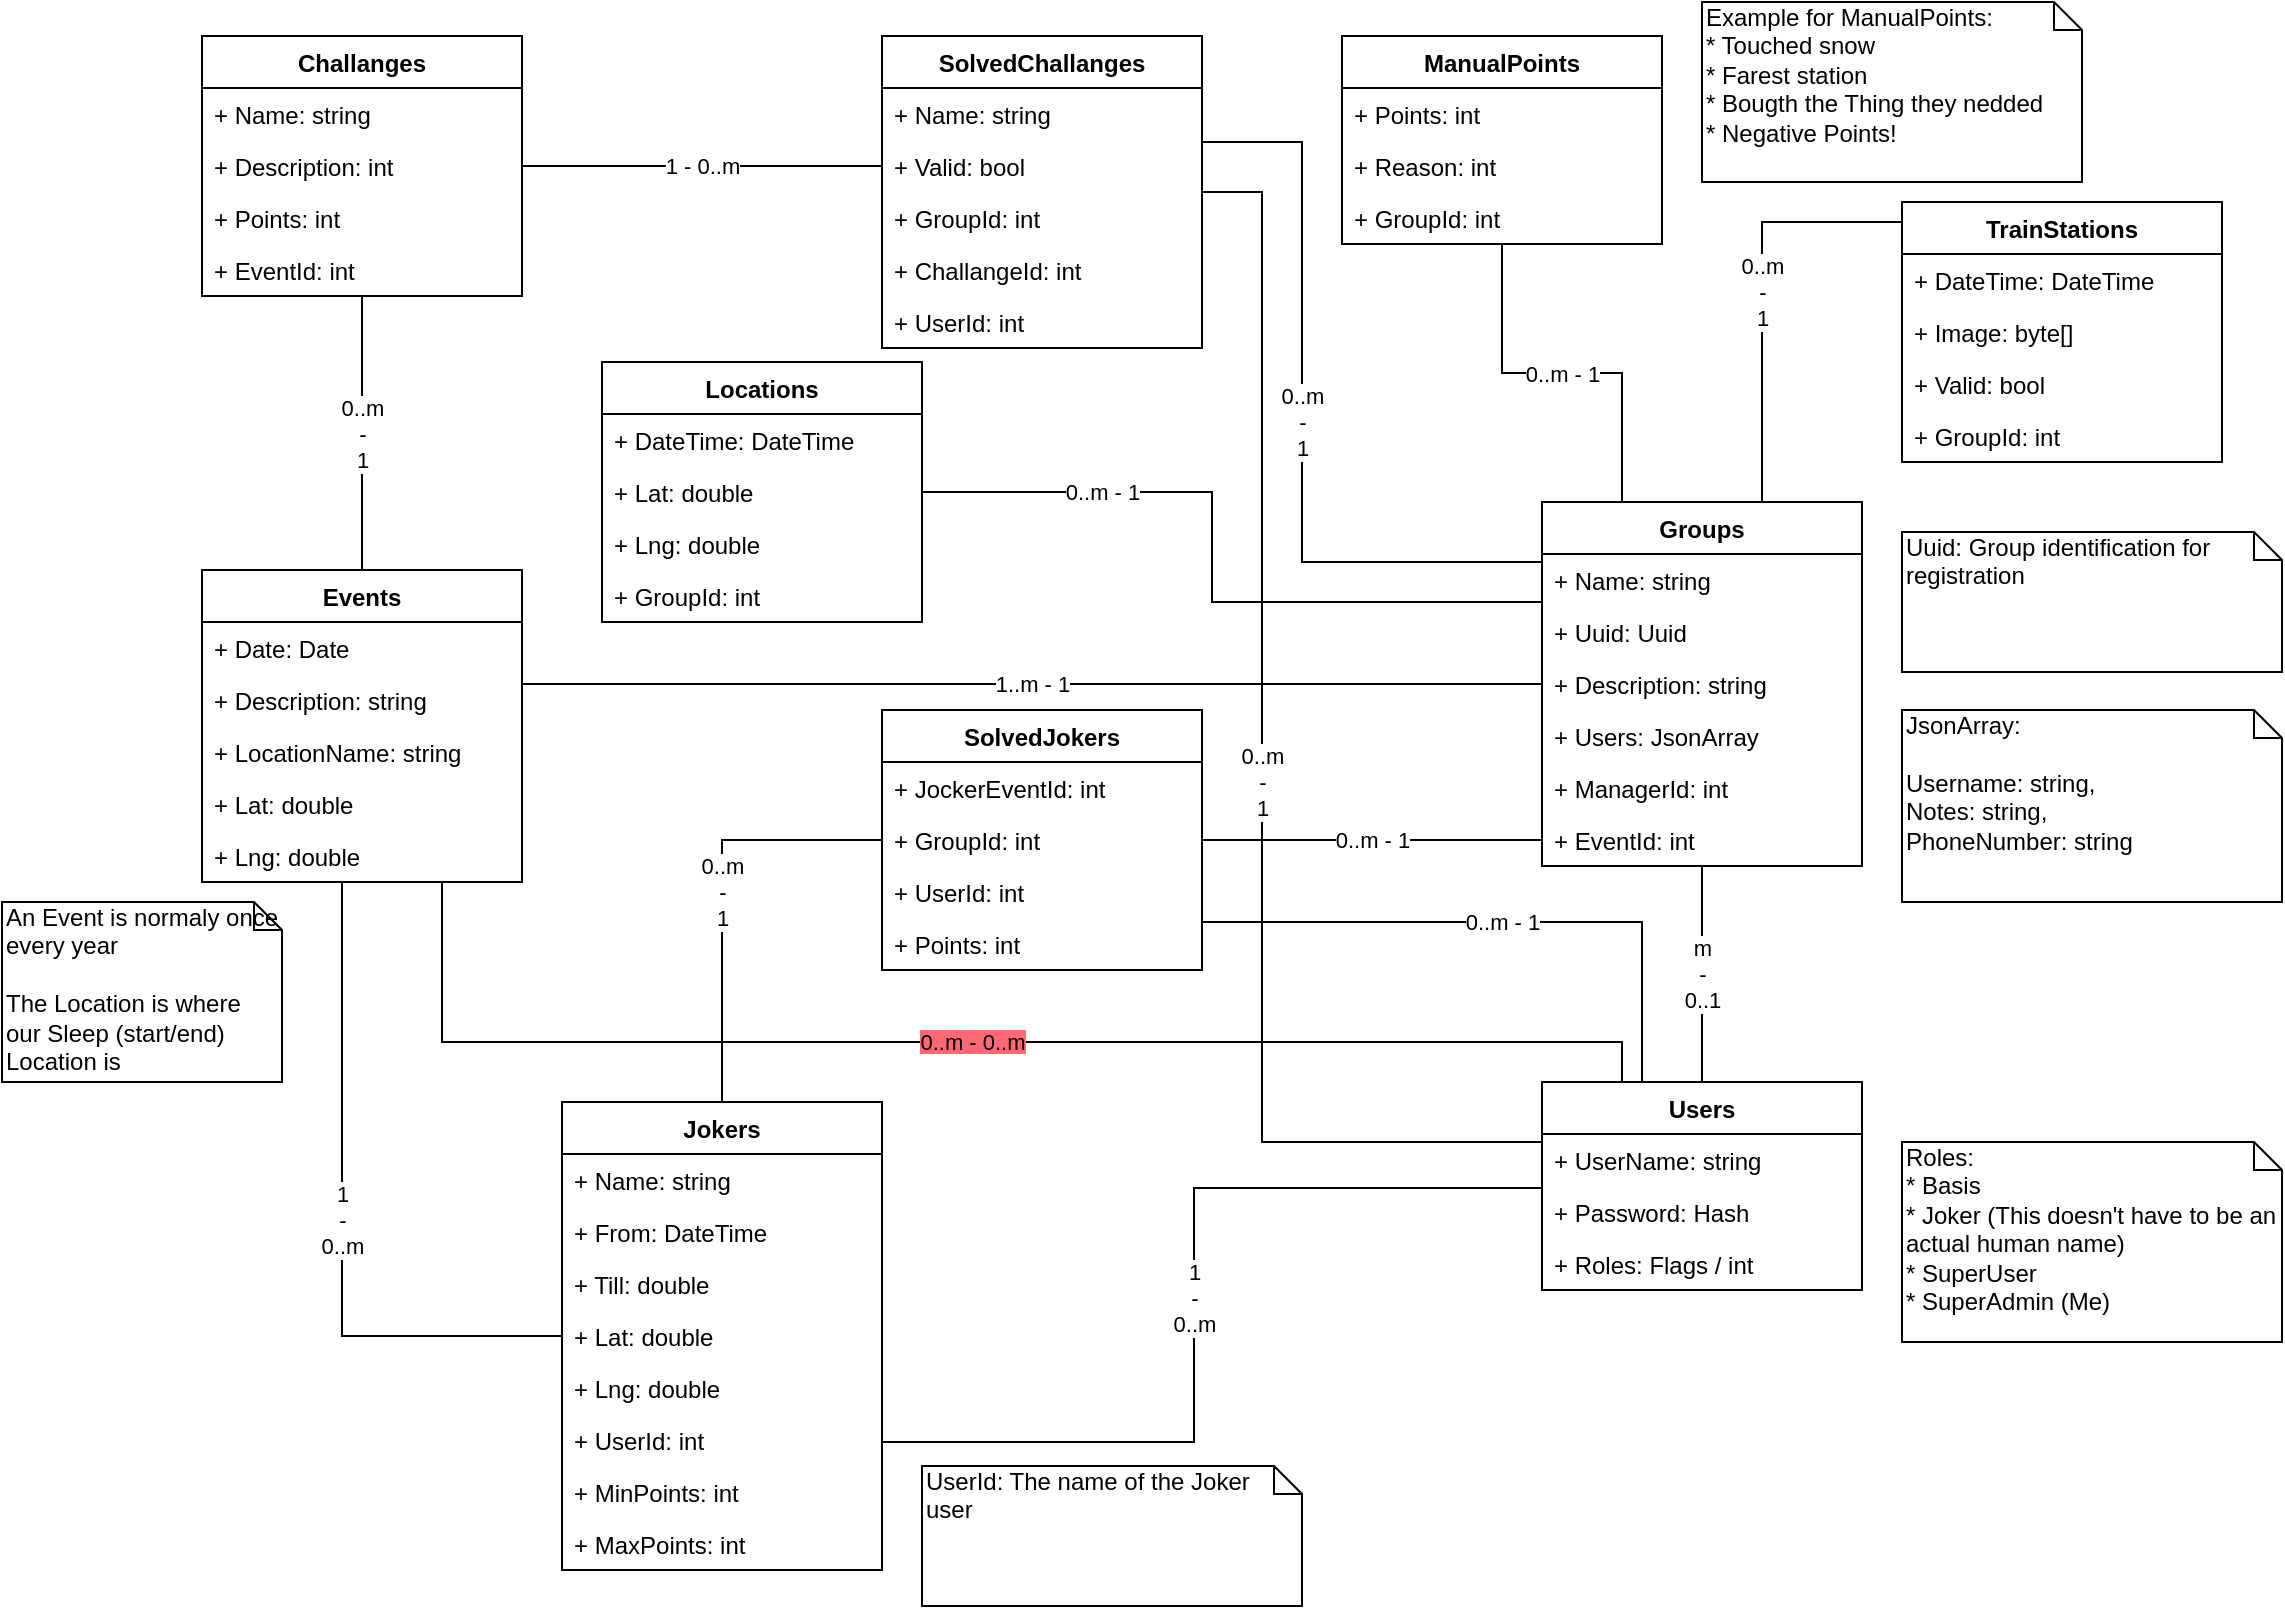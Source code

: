 <mxfile version="12.4.2" type="device" pages="1"><diagram name="Page-1" id="c4acf3e9-155e-7222-9cf6-157b1a14988f"><mxGraphModel dx="1052" dy="772" grid="1" gridSize="10" guides="1" tooltips="1" connect="1" arrows="1" fold="1" page="1" pageScale="1" pageWidth="1169" pageHeight="827" background="#ffffff" math="0" shadow="0"><root><mxCell id="0"/><mxCell id="1" parent="0"/><mxCell id="VYsZny8pst7ANTzz7S8R-2" value="Locations" style="swimlane;fontStyle=1;align=center;verticalAlign=top;childLayout=stackLayout;horizontal=1;startSize=26;horizontalStack=0;resizeParent=1;resizeParentMax=0;resizeLast=0;collapsible=1;marginBottom=0;" parent="1" vertex="1"><mxGeometry x="310" y="190" width="160" height="130" as="geometry"/></mxCell><mxCell id="VYsZny8pst7ANTzz7S8R-3" value="+ DateTime: DateTime" style="text;strokeColor=none;fillColor=none;align=left;verticalAlign=top;spacingLeft=4;spacingRight=4;overflow=hidden;rotatable=0;points=[[0,0.5],[1,0.5]];portConstraint=eastwest;" parent="VYsZny8pst7ANTzz7S8R-2" vertex="1"><mxGeometry y="26" width="160" height="26" as="geometry"/></mxCell><mxCell id="VYsZny8pst7ANTzz7S8R-15" value="+ Lat: double" style="text;strokeColor=none;fillColor=none;align=left;verticalAlign=top;spacingLeft=4;spacingRight=4;overflow=hidden;rotatable=0;points=[[0,0.5],[1,0.5]];portConstraint=eastwest;" parent="VYsZny8pst7ANTzz7S8R-2" vertex="1"><mxGeometry y="52" width="160" height="26" as="geometry"/></mxCell><mxCell id="VYsZny8pst7ANTzz7S8R-17" value="+ Lng: double" style="text;strokeColor=none;fillColor=none;align=left;verticalAlign=top;spacingLeft=4;spacingRight=4;overflow=hidden;rotatable=0;points=[[0,0.5],[1,0.5]];portConstraint=eastwest;" parent="VYsZny8pst7ANTzz7S8R-2" vertex="1"><mxGeometry y="78" width="160" height="26" as="geometry"/></mxCell><mxCell id="VYsZny8pst7ANTzz7S8R-16" value="+ GroupId: int" style="text;strokeColor=none;fillColor=none;align=left;verticalAlign=top;spacingLeft=4;spacingRight=4;overflow=hidden;rotatable=0;points=[[0,0.5],[1,0.5]];portConstraint=eastwest;" parent="VYsZny8pst7ANTzz7S8R-2" vertex="1"><mxGeometry y="104" width="160" height="26" as="geometry"/></mxCell><mxCell id="2yNlQ--Pamll1S871apO-7" value="0..m - 1" style="edgeStyle=orthogonalEdgeStyle;rounded=0;orthogonalLoop=1;jettySize=auto;html=1;exitX=0.25;exitY=0;exitDx=0;exitDy=0;endArrow=none;endFill=0;" edge="1" parent="1" source="VYsZny8pst7ANTzz7S8R-6" target="2yNlQ--Pamll1S871apO-2"><mxGeometry relative="1" as="geometry"/></mxCell><mxCell id="VYsZny8pst7ANTzz7S8R-6" value="Groups" style="swimlane;fontStyle=1;align=center;verticalAlign=top;childLayout=stackLayout;horizontal=1;startSize=26;horizontalStack=0;resizeParent=1;resizeParentMax=0;resizeLast=0;collapsible=1;marginBottom=0;" parent="1" vertex="1"><mxGeometry x="780" y="260" width="160" height="182" as="geometry"/></mxCell><mxCell id="VYsZny8pst7ANTzz7S8R-7" value="+ Name: string" style="text;strokeColor=none;fillColor=none;align=left;verticalAlign=top;spacingLeft=4;spacingRight=4;overflow=hidden;rotatable=0;points=[[0,0.5],[1,0.5]];portConstraint=eastwest;" parent="VYsZny8pst7ANTzz7S8R-6" vertex="1"><mxGeometry y="26" width="160" height="26" as="geometry"/></mxCell><mxCell id="VYsZny8pst7ANTzz7S8R-18" value="+ Uuid: Uuid" style="text;strokeColor=none;fillColor=none;align=left;verticalAlign=top;spacingLeft=4;spacingRight=4;overflow=hidden;rotatable=0;points=[[0,0.5],[1,0.5]];portConstraint=eastwest;" parent="VYsZny8pst7ANTzz7S8R-6" vertex="1"><mxGeometry y="52" width="160" height="26" as="geometry"/></mxCell><mxCell id="VYsZny8pst7ANTzz7S8R-20" value="+ Description: string" style="text;strokeColor=none;fillColor=none;align=left;verticalAlign=top;spacingLeft=4;spacingRight=4;overflow=hidden;rotatable=0;points=[[0,0.5],[1,0.5]];portConstraint=eastwest;" parent="VYsZny8pst7ANTzz7S8R-6" vertex="1"><mxGeometry y="78" width="160" height="26" as="geometry"/></mxCell><mxCell id="VYsZny8pst7ANTzz7S8R-46" value="+ Users: JsonArray" style="text;strokeColor=none;fillColor=none;align=left;verticalAlign=top;spacingLeft=4;spacingRight=4;overflow=hidden;rotatable=0;points=[[0,0.5],[1,0.5]];portConstraint=eastwest;" parent="VYsZny8pst7ANTzz7S8R-6" vertex="1"><mxGeometry y="104" width="160" height="26" as="geometry"/></mxCell><mxCell id="2yNlQ--Pamll1S871apO-45" value="+ ManagerId: int" style="text;strokeColor=none;fillColor=none;align=left;verticalAlign=top;spacingLeft=4;spacingRight=4;overflow=hidden;rotatable=0;points=[[0,0.5],[1,0.5]];portConstraint=eastwest;" vertex="1" parent="VYsZny8pst7ANTzz7S8R-6"><mxGeometry y="130" width="160" height="26" as="geometry"/></mxCell><mxCell id="VYsZny8pst7ANTzz7S8R-9" value="+ EventId: int" style="text;strokeColor=none;fillColor=none;align=left;verticalAlign=top;spacingLeft=4;spacingRight=4;overflow=hidden;rotatable=0;points=[[0,0.5],[1,0.5]];portConstraint=eastwest;" parent="VYsZny8pst7ANTzz7S8R-6" vertex="1"><mxGeometry y="156" width="160" height="26" as="geometry"/></mxCell><mxCell id="VYsZny8pst7ANTzz7S8R-19" value="Uuid: Group identification for registration" style="shape=note;whiteSpace=wrap;html=1;size=14;verticalAlign=top;align=left;spacingTop=-6;" parent="1" vertex="1"><mxGeometry x="960" y="275" width="190" height="70" as="geometry"/></mxCell><mxCell id="VYsZny8pst7ANTzz7S8R-21" value="JsonArray:&lt;br&gt;&lt;br&gt;Username: string,&lt;br&gt;Notes: string,&lt;br&gt;PhoneNumber: string" style="shape=note;whiteSpace=wrap;html=1;size=14;verticalAlign=top;align=left;spacingTop=-6;" parent="1" vertex="1"><mxGeometry x="960" y="364" width="190" height="96" as="geometry"/></mxCell><mxCell id="VYsZny8pst7ANTzz7S8R-22" value="0..m - 1" style="edgeStyle=orthogonalEdgeStyle;rounded=0;orthogonalLoop=1;jettySize=auto;html=1;endArrow=none;endFill=0;" parent="1" source="VYsZny8pst7ANTzz7S8R-15" target="VYsZny8pst7ANTzz7S8R-6" edge="1"><mxGeometry x="-0.507" relative="1" as="geometry"><Array as="points"><mxPoint x="615" y="255"/><mxPoint x="615" y="310"/></Array><mxPoint as="offset"/></mxGeometry></mxCell><mxCell id="VYsZny8pst7ANTzz7S8R-47" value="m&lt;br&gt;-&lt;br&gt;0..1" style="edgeStyle=orthogonalEdgeStyle;rounded=0;orthogonalLoop=1;jettySize=auto;html=1;endArrow=none;endFill=0;" parent="1" source="VYsZny8pst7ANTzz7S8R-31" target="VYsZny8pst7ANTzz7S8R-6" edge="1"><mxGeometry relative="1" as="geometry"/></mxCell><mxCell id="VYsZny8pst7ANTzz7S8R-59" value="1&lt;br&gt;-&lt;br&gt;0..m" style="edgeStyle=orthogonalEdgeStyle;rounded=0;orthogonalLoop=1;jettySize=auto;html=1;endArrow=none;endFill=0;" parent="1" source="VYsZny8pst7ANTzz7S8R-31" target="VYsZny8pst7ANTzz7S8R-41" edge="1"><mxGeometry relative="1" as="geometry"><Array as="points"><mxPoint x="606" y="603"/><mxPoint x="606" y="730"/></Array></mxGeometry></mxCell><mxCell id="2yNlQ--Pamll1S871apO-55" value="0..m&lt;br&gt;-&lt;br&gt;1" style="rounded=0;orthogonalLoop=1;jettySize=auto;html=1;endArrow=none;endFill=0;edgeStyle=elbowEdgeStyle;" edge="1" parent="1" source="VYsZny8pst7ANTzz7S8R-31" target="2yNlQ--Pamll1S871apO-32"><mxGeometry x="-0.008" relative="1" as="geometry"><Array as="points"><mxPoint x="640" y="580"/><mxPoint x="650" y="350"/><mxPoint x="660" y="570"/><mxPoint x="630" y="130"/><mxPoint x="660" y="490"/><mxPoint x="720" y="470"/></Array><mxPoint as="offset"/></mxGeometry></mxCell><mxCell id="2yNlQ--Pamll1S871apO-56" value="0..m - 1" style="edgeStyle=elbowEdgeStyle;rounded=0;orthogonalLoop=1;jettySize=auto;html=1;endArrow=none;endFill=0;" edge="1" parent="1" source="VYsZny8pst7ANTzz7S8R-31" target="VYsZny8pst7ANTzz7S8R-50"><mxGeometry relative="1" as="geometry"><Array as="points"><mxPoint x="830" y="470"/><mxPoint x="830" y="530"/></Array></mxGeometry></mxCell><mxCell id="VYsZny8pst7ANTzz7S8R-31" value="Users" style="swimlane;fontStyle=1;align=center;verticalAlign=top;childLayout=stackLayout;horizontal=1;startSize=26;horizontalStack=0;resizeParent=1;resizeParentMax=0;resizeLast=0;collapsible=1;marginBottom=0;" parent="1" vertex="1"><mxGeometry x="780" y="550" width="160" height="104" as="geometry"/></mxCell><mxCell id="VYsZny8pst7ANTzz7S8R-32" value="+ UserName: string" style="text;strokeColor=none;fillColor=none;align=left;verticalAlign=top;spacingLeft=4;spacingRight=4;overflow=hidden;rotatable=0;points=[[0,0.5],[1,0.5]];portConstraint=eastwest;" parent="VYsZny8pst7ANTzz7S8R-31" vertex="1"><mxGeometry y="26" width="160" height="26" as="geometry"/></mxCell><mxCell id="VYsZny8pst7ANTzz7S8R-57" value="+ Password: Hash" style="text;strokeColor=none;fillColor=none;align=left;verticalAlign=top;spacingLeft=4;spacingRight=4;overflow=hidden;rotatable=0;points=[[0,0.5],[1,0.5]];portConstraint=eastwest;" parent="VYsZny8pst7ANTzz7S8R-31" vertex="1"><mxGeometry y="52" width="160" height="26" as="geometry"/></mxCell><mxCell id="VYsZny8pst7ANTzz7S8R-35" value="+ Roles: Flags / int" style="text;strokeColor=none;fillColor=none;align=left;verticalAlign=top;spacingLeft=4;spacingRight=4;overflow=hidden;rotatable=0;points=[[0,0.5],[1,0.5]];portConstraint=eastwest;" parent="VYsZny8pst7ANTzz7S8R-31" vertex="1"><mxGeometry y="78" width="160" height="26" as="geometry"/></mxCell><mxCell id="VYsZny8pst7ANTzz7S8R-36" value="TrainStations" style="swimlane;fontStyle=1;align=center;verticalAlign=top;childLayout=stackLayout;horizontal=1;startSize=26;horizontalStack=0;resizeParent=1;resizeParentMax=0;resizeLast=0;collapsible=1;marginBottom=0;" parent="1" vertex="1"><mxGeometry x="960" y="110" width="160" height="130" as="geometry"/></mxCell><mxCell id="VYsZny8pst7ANTzz7S8R-37" value="+ DateTime: DateTime" style="text;strokeColor=none;fillColor=none;align=left;verticalAlign=top;spacingLeft=4;spacingRight=4;overflow=hidden;rotatable=0;points=[[0,0.5],[1,0.5]];portConstraint=eastwest;" parent="VYsZny8pst7ANTzz7S8R-36" vertex="1"><mxGeometry y="26" width="160" height="26" as="geometry"/></mxCell><mxCell id="VYsZny8pst7ANTzz7S8R-38" value="+ Image: byte[]" style="text;strokeColor=none;fillColor=none;align=left;verticalAlign=top;spacingLeft=4;spacingRight=4;overflow=hidden;rotatable=0;points=[[0,0.5],[1,0.5]];portConstraint=eastwest;" parent="VYsZny8pst7ANTzz7S8R-36" vertex="1"><mxGeometry y="52" width="160" height="26" as="geometry"/></mxCell><mxCell id="2yNlQ--Pamll1S871apO-9" value="+ Valid: bool" style="text;strokeColor=none;fillColor=none;align=left;verticalAlign=top;spacingLeft=4;spacingRight=4;overflow=hidden;rotatable=0;points=[[0,0.5],[1,0.5]];portConstraint=eastwest;" vertex="1" parent="VYsZny8pst7ANTzz7S8R-36"><mxGeometry y="78" width="160" height="26" as="geometry"/></mxCell><mxCell id="VYsZny8pst7ANTzz7S8R-39" value="+ GroupId: int" style="text;strokeColor=none;fillColor=none;align=left;verticalAlign=top;spacingLeft=4;spacingRight=4;overflow=hidden;rotatable=0;points=[[0,0.5],[1,0.5]];portConstraint=eastwest;" parent="VYsZny8pst7ANTzz7S8R-36" vertex="1"><mxGeometry y="104" width="160" height="26" as="geometry"/></mxCell><mxCell id="VYsZny8pst7ANTzz7S8R-56" value="0..m&lt;br&gt;-&lt;br&gt;1" style="edgeStyle=orthogonalEdgeStyle;rounded=0;orthogonalLoop=1;jettySize=auto;html=1;endArrow=none;endFill=0;" parent="1" source="VYsZny8pst7ANTzz7S8R-41" target="VYsZny8pst7ANTzz7S8R-50" edge="1"><mxGeometry relative="1" as="geometry"><Array as="points"><mxPoint x="370" y="429"/></Array></mxGeometry></mxCell><mxCell id="VYsZny8pst7ANTzz7S8R-41" value="Jokers" style="swimlane;fontStyle=1;align=center;verticalAlign=top;childLayout=stackLayout;horizontal=1;startSize=26;horizontalStack=0;resizeParent=1;resizeParentMax=0;resizeLast=0;collapsible=1;marginBottom=0;" parent="1" vertex="1"><mxGeometry x="290" y="560" width="160" height="234" as="geometry"/></mxCell><mxCell id="VYsZny8pst7ANTzz7S8R-61" value="+ Name: string" style="text;strokeColor=none;fillColor=none;align=left;verticalAlign=top;spacingLeft=4;spacingRight=4;overflow=hidden;rotatable=0;points=[[0,0.5],[1,0.5]];portConstraint=eastwest;" parent="VYsZny8pst7ANTzz7S8R-41" vertex="1"><mxGeometry y="26" width="160" height="26" as="geometry"/></mxCell><mxCell id="VYsZny8pst7ANTzz7S8R-42" value="+ From: DateTime" style="text;strokeColor=none;fillColor=none;align=left;verticalAlign=top;spacingLeft=4;spacingRight=4;overflow=hidden;rotatable=0;points=[[0,0.5],[1,0.5]];portConstraint=eastwest;" parent="VYsZny8pst7ANTzz7S8R-41" vertex="1"><mxGeometry y="52" width="160" height="26" as="geometry"/></mxCell><mxCell id="VYsZny8pst7ANTzz7S8R-43" value="+ Till: double" style="text;strokeColor=none;fillColor=none;align=left;verticalAlign=top;spacingLeft=4;spacingRight=4;overflow=hidden;rotatable=0;points=[[0,0.5],[1,0.5]];portConstraint=eastwest;" parent="VYsZny8pst7ANTzz7S8R-41" vertex="1"><mxGeometry y="78" width="160" height="26" as="geometry"/></mxCell><mxCell id="VYsZny8pst7ANTzz7S8R-44" value="+ Lat: double" style="text;strokeColor=none;fillColor=none;align=left;verticalAlign=top;spacingLeft=4;spacingRight=4;overflow=hidden;rotatable=0;points=[[0,0.5],[1,0.5]];portConstraint=eastwest;" parent="VYsZny8pst7ANTzz7S8R-41" vertex="1"><mxGeometry y="104" width="160" height="26" as="geometry"/></mxCell><mxCell id="VYsZny8pst7ANTzz7S8R-60" value="+ Lng: double" style="text;strokeColor=none;fillColor=none;align=left;verticalAlign=top;spacingLeft=4;spacingRight=4;overflow=hidden;rotatable=0;points=[[0,0.5],[1,0.5]];portConstraint=eastwest;" parent="VYsZny8pst7ANTzz7S8R-41" vertex="1"><mxGeometry y="130" width="160" height="26" as="geometry"/></mxCell><mxCell id="VYsZny8pst7ANTzz7S8R-45" value="+ UserId: int" style="text;strokeColor=none;fillColor=none;align=left;verticalAlign=top;spacingLeft=4;spacingRight=4;overflow=hidden;rotatable=0;points=[[0,0.5],[1,0.5]];portConstraint=eastwest;" parent="VYsZny8pst7ANTzz7S8R-41" vertex="1"><mxGeometry y="156" width="160" height="26" as="geometry"/></mxCell><mxCell id="2yNlQ--Pamll1S871apO-41" value="+ MinPoints: int" style="text;strokeColor=none;fillColor=none;align=left;verticalAlign=top;spacingLeft=4;spacingRight=4;overflow=hidden;rotatable=0;points=[[0,0.5],[1,0.5]];portConstraint=eastwest;" vertex="1" parent="VYsZny8pst7ANTzz7S8R-41"><mxGeometry y="182" width="160" height="26" as="geometry"/></mxCell><mxCell id="2yNlQ--Pamll1S871apO-42" value="+ MaxPoints: int" style="text;strokeColor=none;fillColor=none;align=left;verticalAlign=top;spacingLeft=4;spacingRight=4;overflow=hidden;rotatable=0;points=[[0,0.5],[1,0.5]];portConstraint=eastwest;" vertex="1" parent="VYsZny8pst7ANTzz7S8R-41"><mxGeometry y="208" width="160" height="26" as="geometry"/></mxCell><mxCell id="VYsZny8pst7ANTzz7S8R-48" value="0..m&lt;br&gt;-&lt;br&gt;1" style="edgeStyle=orthogonalEdgeStyle;rounded=0;orthogonalLoop=1;jettySize=auto;html=1;endArrow=none;endFill=0;" parent="1" source="VYsZny8pst7ANTzz7S8R-36" target="VYsZny8pst7ANTzz7S8R-6" edge="1"><mxGeometry relative="1" as="geometry"><mxPoint x="520" y="210.001" as="sourcePoint"/><mxPoint x="730" y="222.942" as="targetPoint"/><Array as="points"><mxPoint x="890" y="120"/></Array></mxGeometry></mxCell><mxCell id="VYsZny8pst7ANTzz7S8R-55" value="0..m - 1" style="edgeStyle=orthogonalEdgeStyle;rounded=0;orthogonalLoop=1;jettySize=auto;html=1;endArrow=none;endFill=0;" parent="1" source="VYsZny8pst7ANTzz7S8R-50" target="VYsZny8pst7ANTzz7S8R-6" edge="1"><mxGeometry relative="1" as="geometry"><Array as="points"><mxPoint x="590" y="400"/><mxPoint x="590" y="400"/></Array></mxGeometry></mxCell><mxCell id="VYsZny8pst7ANTzz7S8R-50" value="SolvedJokers" style="swimlane;fontStyle=1;align=center;verticalAlign=top;childLayout=stackLayout;horizontal=1;startSize=26;horizontalStack=0;resizeParent=1;resizeParentMax=0;resizeLast=0;collapsible=1;marginBottom=0;" parent="1" vertex="1"><mxGeometry x="450" y="364" width="160" height="130" as="geometry"/></mxCell><mxCell id="VYsZny8pst7ANTzz7S8R-52" value="+ JockerEventId: int" style="text;strokeColor=none;fillColor=none;align=left;verticalAlign=top;spacingLeft=4;spacingRight=4;overflow=hidden;rotatable=0;points=[[0,0.5],[1,0.5]];portConstraint=eastwest;" parent="VYsZny8pst7ANTzz7S8R-50" vertex="1"><mxGeometry y="26" width="160" height="26" as="geometry"/></mxCell><mxCell id="VYsZny8pst7ANTzz7S8R-53" value="+ GroupId: int" style="text;strokeColor=none;fillColor=none;align=left;verticalAlign=top;spacingLeft=4;spacingRight=4;overflow=hidden;rotatable=0;points=[[0,0.5],[1,0.5]];portConstraint=eastwest;" parent="VYsZny8pst7ANTzz7S8R-50" vertex="1"><mxGeometry y="52" width="160" height="26" as="geometry"/></mxCell><mxCell id="2yNlQ--Pamll1S871apO-57" value="+ UserId: int" style="text;strokeColor=none;fillColor=none;align=left;verticalAlign=top;spacingLeft=4;spacingRight=4;overflow=hidden;rotatable=0;points=[[0,0.5],[1,0.5]];portConstraint=eastwest;" vertex="1" parent="VYsZny8pst7ANTzz7S8R-50"><mxGeometry y="78" width="160" height="26" as="geometry"/></mxCell><mxCell id="VYsZny8pst7ANTzz7S8R-54" value="+ Points: int" style="text;strokeColor=none;fillColor=none;align=left;verticalAlign=top;spacingLeft=4;spacingRight=4;overflow=hidden;rotatable=0;points=[[0,0.5],[1,0.5]];portConstraint=eastwest;" parent="VYsZny8pst7ANTzz7S8R-50" vertex="1"><mxGeometry y="104" width="160" height="26" as="geometry"/></mxCell><mxCell id="VYsZny8pst7ANTzz7S8R-58" value="Roles:&lt;br&gt;* Basis&lt;br&gt;* Joker (This doesn't have to be an actual human name)&lt;br&gt;* SuperUser&lt;br&gt;* SuperAdmin (Me)" style="shape=note;whiteSpace=wrap;html=1;size=14;verticalAlign=top;align=left;spacingTop=-6;" parent="1" vertex="1"><mxGeometry x="960" y="580" width="190" height="100" as="geometry"/></mxCell><mxCell id="2yNlQ--Pamll1S871apO-1" value="UserId: The name of the Joker user" style="shape=note;whiteSpace=wrap;html=1;size=14;verticalAlign=top;align=left;spacingTop=-6;" vertex="1" parent="1"><mxGeometry x="470" y="742" width="190" height="70" as="geometry"/></mxCell><mxCell id="2yNlQ--Pamll1S871apO-2" value="ManualPoints" style="swimlane;fontStyle=1;align=center;verticalAlign=top;childLayout=stackLayout;horizontal=1;startSize=26;horizontalStack=0;resizeParent=1;resizeParentMax=0;resizeLast=0;collapsible=1;marginBottom=0;" vertex="1" parent="1"><mxGeometry x="680" y="27" width="160" height="104" as="geometry"/></mxCell><mxCell id="2yNlQ--Pamll1S871apO-3" value="+ Points: int" style="text;strokeColor=none;fillColor=none;align=left;verticalAlign=top;spacingLeft=4;spacingRight=4;overflow=hidden;rotatable=0;points=[[0,0.5],[1,0.5]];portConstraint=eastwest;" vertex="1" parent="2yNlQ--Pamll1S871apO-2"><mxGeometry y="26" width="160" height="26" as="geometry"/></mxCell><mxCell id="2yNlQ--Pamll1S871apO-4" value="+ Reason: int" style="text;strokeColor=none;fillColor=none;align=left;verticalAlign=top;spacingLeft=4;spacingRight=4;overflow=hidden;rotatable=0;points=[[0,0.5],[1,0.5]];portConstraint=eastwest;" vertex="1" parent="2yNlQ--Pamll1S871apO-2"><mxGeometry y="52" width="160" height="26" as="geometry"/></mxCell><mxCell id="2yNlQ--Pamll1S871apO-5" value="+ GroupId: int" style="text;strokeColor=none;fillColor=none;align=left;verticalAlign=top;spacingLeft=4;spacingRight=4;overflow=hidden;rotatable=0;points=[[0,0.5],[1,0.5]];portConstraint=eastwest;" vertex="1" parent="2yNlQ--Pamll1S871apO-2"><mxGeometry y="78" width="160" height="26" as="geometry"/></mxCell><mxCell id="2yNlQ--Pamll1S871apO-37" value="1 - 0..m" style="edgeStyle=orthogonalEdgeStyle;rounded=0;orthogonalLoop=1;jettySize=auto;html=1;endArrow=none;endFill=0;" edge="1" parent="1" source="2yNlQ--Pamll1S871apO-10" target="2yNlQ--Pamll1S871apO-32"><mxGeometry relative="1" as="geometry"><Array as="points"><mxPoint x="400" y="92"/><mxPoint x="400" y="92"/></Array></mxGeometry></mxCell><mxCell id="2yNlQ--Pamll1S871apO-10" value="Challanges" style="swimlane;fontStyle=1;align=center;verticalAlign=top;childLayout=stackLayout;horizontal=1;startSize=26;horizontalStack=0;resizeParent=1;resizeParentMax=0;resizeLast=0;collapsible=1;marginBottom=0;" vertex="1" parent="1"><mxGeometry x="110" y="27" width="160" height="130" as="geometry"/></mxCell><mxCell id="2yNlQ--Pamll1S871apO-12" value="+ Name: string" style="text;strokeColor=none;fillColor=none;align=left;verticalAlign=top;spacingLeft=4;spacingRight=4;overflow=hidden;rotatable=0;points=[[0,0.5],[1,0.5]];portConstraint=eastwest;" vertex="1" parent="2yNlQ--Pamll1S871apO-10"><mxGeometry y="26" width="160" height="26" as="geometry"/></mxCell><mxCell id="2yNlQ--Pamll1S871apO-18" value="+ Description: int" style="text;strokeColor=none;fillColor=none;align=left;verticalAlign=top;spacingLeft=4;spacingRight=4;overflow=hidden;rotatable=0;points=[[0,0.5],[1,0.5]];portConstraint=eastwest;" vertex="1" parent="2yNlQ--Pamll1S871apO-10"><mxGeometry y="52" width="160" height="26" as="geometry"/></mxCell><mxCell id="2yNlQ--Pamll1S871apO-11" value="+ Points: int" style="text;strokeColor=none;fillColor=none;align=left;verticalAlign=top;spacingLeft=4;spacingRight=4;overflow=hidden;rotatable=0;points=[[0,0.5],[1,0.5]];portConstraint=eastwest;" vertex="1" parent="2yNlQ--Pamll1S871apO-10"><mxGeometry y="78" width="160" height="26" as="geometry"/></mxCell><mxCell id="2yNlQ--Pamll1S871apO-47" value="+ EventId: int" style="text;strokeColor=none;fillColor=none;align=left;verticalAlign=top;spacingLeft=4;spacingRight=4;overflow=hidden;rotatable=0;points=[[0,0.5],[1,0.5]];portConstraint=eastwest;" vertex="1" parent="2yNlQ--Pamll1S871apO-10"><mxGeometry y="104" width="160" height="26" as="geometry"/></mxCell><mxCell id="2yNlQ--Pamll1S871apO-30" value="0..m&lt;br&gt;-&lt;br&gt;1" style="edgeStyle=orthogonalEdgeStyle;rounded=0;orthogonalLoop=1;jettySize=auto;html=1;endArrow=none;endFill=0;" edge="1" parent="1" source="2yNlQ--Pamll1S871apO-19" target="2yNlQ--Pamll1S871apO-10"><mxGeometry relative="1" as="geometry"/></mxCell><mxCell id="2yNlQ--Pamll1S871apO-48" value="1&lt;br&gt;-&lt;br&gt;0..m" style="edgeStyle=orthogonalEdgeStyle;rounded=0;orthogonalLoop=1;jettySize=auto;html=1;endArrow=none;endFill=0;" edge="1" parent="1" source="2yNlQ--Pamll1S871apO-19" target="VYsZny8pst7ANTzz7S8R-41"><mxGeometry relative="1" as="geometry"><Array as="points"><mxPoint x="180" y="677"/></Array></mxGeometry></mxCell><mxCell id="2yNlQ--Pamll1S871apO-49" value="&lt;span style=&quot;background-color: rgb(255 , 105 , 115)&quot;&gt;0..m - 0..m&lt;/span&gt;" style="edgeStyle=orthogonalEdgeStyle;rounded=0;orthogonalLoop=1;jettySize=auto;html=1;endArrow=none;endFill=0;" edge="1" parent="1" source="2yNlQ--Pamll1S871apO-19" target="VYsZny8pst7ANTzz7S8R-31"><mxGeometry relative="1" as="geometry"><Array as="points"><mxPoint x="230" y="530"/><mxPoint x="820" y="530"/></Array></mxGeometry></mxCell><mxCell id="2yNlQ--Pamll1S871apO-19" value="Events" style="swimlane;fontStyle=1;align=center;verticalAlign=top;childLayout=stackLayout;horizontal=1;startSize=26;horizontalStack=0;resizeParent=1;resizeParentMax=0;resizeLast=0;collapsible=1;marginBottom=0;" vertex="1" parent="1"><mxGeometry x="110" y="294" width="160" height="156" as="geometry"/></mxCell><mxCell id="2yNlQ--Pamll1S871apO-20" value="+ Date: Date" style="text;strokeColor=none;fillColor=none;align=left;verticalAlign=top;spacingLeft=4;spacingRight=4;overflow=hidden;rotatable=0;points=[[0,0.5],[1,0.5]];portConstraint=eastwest;" vertex="1" parent="2yNlQ--Pamll1S871apO-19"><mxGeometry y="26" width="160" height="26" as="geometry"/></mxCell><mxCell id="2yNlQ--Pamll1S871apO-21" value="+ Description: string" style="text;strokeColor=none;fillColor=none;align=left;verticalAlign=top;spacingLeft=4;spacingRight=4;overflow=hidden;rotatable=0;points=[[0,0.5],[1,0.5]];portConstraint=eastwest;" vertex="1" parent="2yNlQ--Pamll1S871apO-19"><mxGeometry y="52" width="160" height="26" as="geometry"/></mxCell><mxCell id="2yNlQ--Pamll1S871apO-26" value="+ LocationName: string" style="text;strokeColor=none;fillColor=none;align=left;verticalAlign=top;spacingLeft=4;spacingRight=4;overflow=hidden;rotatable=0;points=[[0,0.5],[1,0.5]];portConstraint=eastwest;" vertex="1" parent="2yNlQ--Pamll1S871apO-19"><mxGeometry y="78" width="160" height="26" as="geometry"/></mxCell><mxCell id="2yNlQ--Pamll1S871apO-24" value="+ Lat: double" style="text;strokeColor=none;fillColor=none;align=left;verticalAlign=top;spacingLeft=4;spacingRight=4;overflow=hidden;rotatable=0;points=[[0,0.5],[1,0.5]];portConstraint=eastwest;" vertex="1" parent="2yNlQ--Pamll1S871apO-19"><mxGeometry y="104" width="160" height="26" as="geometry"/></mxCell><mxCell id="2yNlQ--Pamll1S871apO-25" value="+ Lng: double" style="text;strokeColor=none;fillColor=none;align=left;verticalAlign=top;spacingLeft=4;spacingRight=4;overflow=hidden;rotatable=0;points=[[0,0.5],[1,0.5]];portConstraint=eastwest;" vertex="1" parent="2yNlQ--Pamll1S871apO-19"><mxGeometry y="130" width="160" height="26" as="geometry"/></mxCell><mxCell id="2yNlQ--Pamll1S871apO-27" value="An Event is normaly once every year&lt;br&gt;&lt;br&gt;The Location is where our Sleep (start/end) Location is" style="shape=note;whiteSpace=wrap;html=1;size=14;verticalAlign=top;align=left;spacingTop=-6;" vertex="1" parent="1"><mxGeometry x="10" y="460" width="140" height="90" as="geometry"/></mxCell><mxCell id="2yNlQ--Pamll1S871apO-31" value="1..m - 1" style="edgeStyle=orthogonalEdgeStyle;rounded=0;orthogonalLoop=1;jettySize=auto;html=1;endArrow=none;endFill=0;" edge="1" parent="1" source="2yNlQ--Pamll1S871apO-19" target="VYsZny8pst7ANTzz7S8R-6"><mxGeometry relative="1" as="geometry"><Array as="points"><mxPoint x="390" y="351"/><mxPoint x="390" y="351"/></Array></mxGeometry></mxCell><mxCell id="2yNlQ--Pamll1S871apO-38" value="0..m&lt;br&gt;-&lt;br&gt;1" style="edgeStyle=orthogonalEdgeStyle;rounded=0;orthogonalLoop=1;jettySize=auto;html=1;endArrow=none;endFill=0;" edge="1" parent="1" source="2yNlQ--Pamll1S871apO-32" target="VYsZny8pst7ANTzz7S8R-6"><mxGeometry relative="1" as="geometry"><Array as="points"><mxPoint x="660" y="80"/><mxPoint x="660" y="290"/></Array></mxGeometry></mxCell><mxCell id="2yNlQ--Pamll1S871apO-32" value="SolvedChallanges" style="swimlane;fontStyle=1;align=center;verticalAlign=top;childLayout=stackLayout;horizontal=1;startSize=26;horizontalStack=0;resizeParent=1;resizeParentMax=0;resizeLast=0;collapsible=1;marginBottom=0;" vertex="1" parent="1"><mxGeometry x="450" y="27" width="160" height="156" as="geometry"/></mxCell><mxCell id="2yNlQ--Pamll1S871apO-33" value="+ Name: string" style="text;strokeColor=none;fillColor=none;align=left;verticalAlign=top;spacingLeft=4;spacingRight=4;overflow=hidden;rotatable=0;points=[[0,0.5],[1,0.5]];portConstraint=eastwest;" vertex="1" parent="2yNlQ--Pamll1S871apO-32"><mxGeometry y="26" width="160" height="26" as="geometry"/></mxCell><mxCell id="2yNlQ--Pamll1S871apO-44" value="+ Valid: bool" style="text;strokeColor=none;fillColor=none;align=left;verticalAlign=top;spacingLeft=4;spacingRight=4;overflow=hidden;rotatable=0;points=[[0,0.5],[1,0.5]];portConstraint=eastwest;" vertex="1" parent="2yNlQ--Pamll1S871apO-32"><mxGeometry y="52" width="160" height="26" as="geometry"/></mxCell><mxCell id="2yNlQ--Pamll1S871apO-46" value="+ GroupId: int" style="text;strokeColor=none;fillColor=none;align=left;verticalAlign=top;spacingLeft=4;spacingRight=4;overflow=hidden;rotatable=0;points=[[0,0.5],[1,0.5]];portConstraint=eastwest;" vertex="1" parent="2yNlQ--Pamll1S871apO-32"><mxGeometry y="78" width="160" height="26" as="geometry"/></mxCell><mxCell id="2yNlQ--Pamll1S871apO-40" value="+ ChallangeId: int" style="text;strokeColor=none;fillColor=none;align=left;verticalAlign=top;spacingLeft=4;spacingRight=4;overflow=hidden;rotatable=0;points=[[0,0.5],[1,0.5]];portConstraint=eastwest;" vertex="1" parent="2yNlQ--Pamll1S871apO-32"><mxGeometry y="104" width="160" height="26" as="geometry"/></mxCell><mxCell id="2yNlQ--Pamll1S871apO-58" value="+ UserId: int" style="text;strokeColor=none;fillColor=none;align=left;verticalAlign=top;spacingLeft=4;spacingRight=4;overflow=hidden;rotatable=0;points=[[0,0.5],[1,0.5]];portConstraint=eastwest;" vertex="1" parent="2yNlQ--Pamll1S871apO-32"><mxGeometry y="130" width="160" height="26" as="geometry"/></mxCell><mxCell id="2yNlQ--Pamll1S871apO-60" value="Example for ManualPoints:&lt;br&gt;* Touched snow&lt;br&gt;* Farest station&lt;br&gt;* Bougth the Thing they nedded&lt;br&gt;* Negative Points!" style="shape=note;whiteSpace=wrap;html=1;size=14;verticalAlign=top;align=left;spacingTop=-6;" vertex="1" parent="1"><mxGeometry x="860" y="10" width="190" height="90" as="geometry"/></mxCell></root></mxGraphModel></diagram></mxfile>